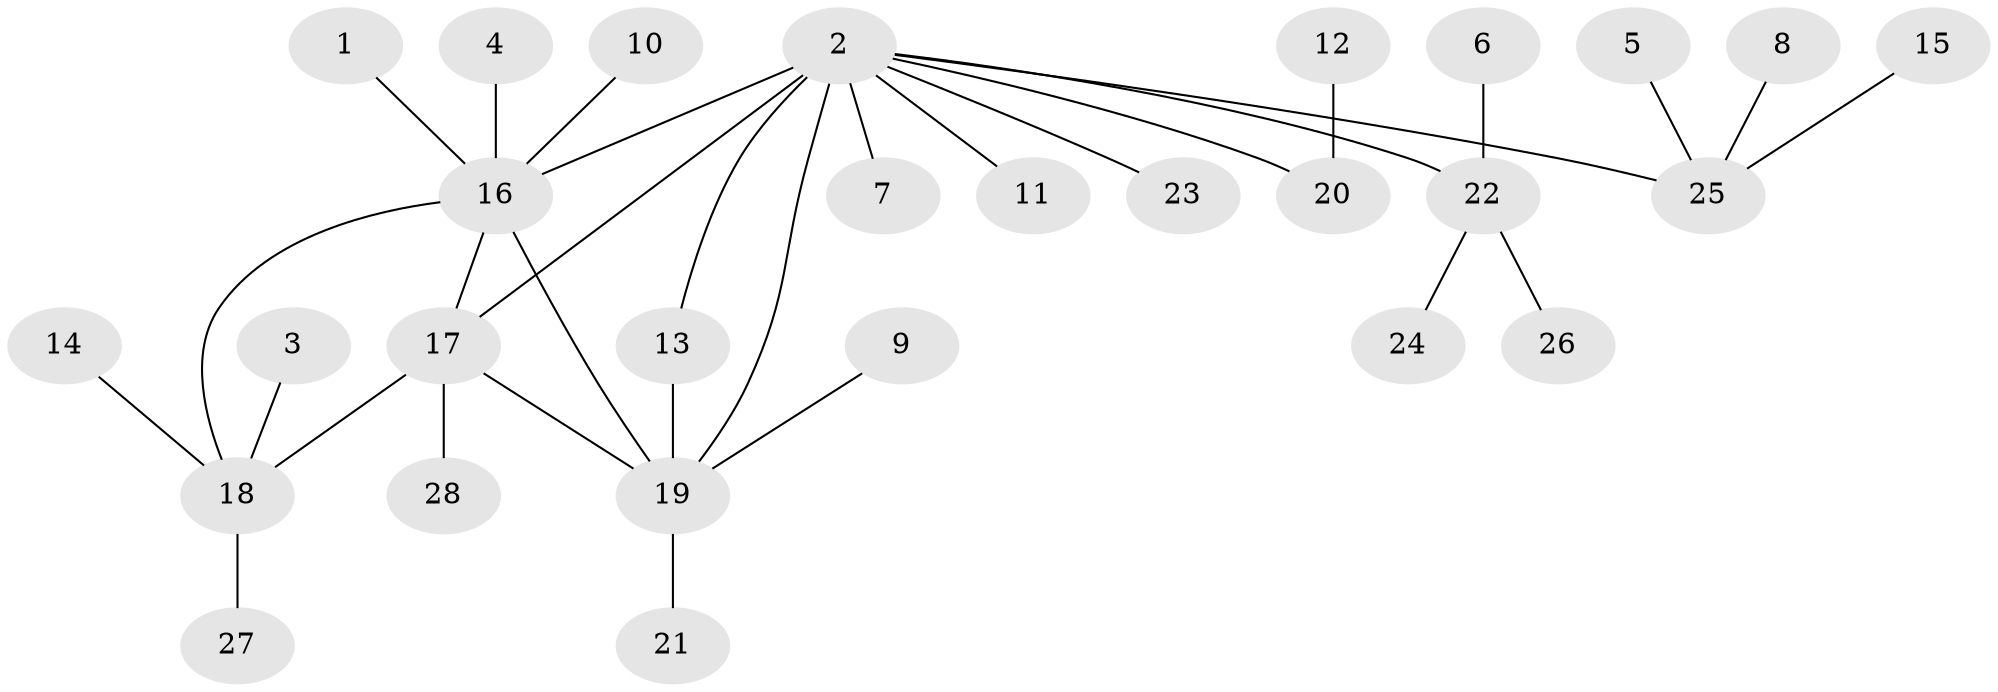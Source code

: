 // original degree distribution, {4: 0.07407407407407407, 6: 0.07407407407407407, 7: 0.018518518518518517, 5: 0.018518518518518517, 8: 0.018518518518518517, 1: 0.6296296296296297, 9: 0.018518518518518517, 2: 0.12962962962962962, 3: 0.018518518518518517}
// Generated by graph-tools (version 1.1) at 2025/26/03/09/25 03:26:44]
// undirected, 28 vertices, 32 edges
graph export_dot {
graph [start="1"]
  node [color=gray90,style=filled];
  1;
  2;
  3;
  4;
  5;
  6;
  7;
  8;
  9;
  10;
  11;
  12;
  13;
  14;
  15;
  16;
  17;
  18;
  19;
  20;
  21;
  22;
  23;
  24;
  25;
  26;
  27;
  28;
  1 -- 16 [weight=1.0];
  2 -- 7 [weight=1.0];
  2 -- 11 [weight=1.0];
  2 -- 13 [weight=1.0];
  2 -- 16 [weight=2.0];
  2 -- 17 [weight=2.0];
  2 -- 19 [weight=1.0];
  2 -- 20 [weight=1.0];
  2 -- 22 [weight=1.0];
  2 -- 23 [weight=1.0];
  2 -- 25 [weight=1.0];
  3 -- 18 [weight=1.0];
  4 -- 16 [weight=1.0];
  5 -- 25 [weight=1.0];
  6 -- 22 [weight=1.0];
  8 -- 25 [weight=1.0];
  9 -- 19 [weight=1.0];
  10 -- 16 [weight=1.0];
  12 -- 20 [weight=1.0];
  13 -- 19 [weight=1.0];
  14 -- 18 [weight=1.0];
  15 -- 25 [weight=1.0];
  16 -- 17 [weight=1.0];
  16 -- 18 [weight=1.0];
  16 -- 19 [weight=1.0];
  17 -- 18 [weight=1.0];
  17 -- 19 [weight=1.0];
  17 -- 28 [weight=1.0];
  18 -- 27 [weight=1.0];
  19 -- 21 [weight=1.0];
  22 -- 24 [weight=1.0];
  22 -- 26 [weight=1.0];
}
